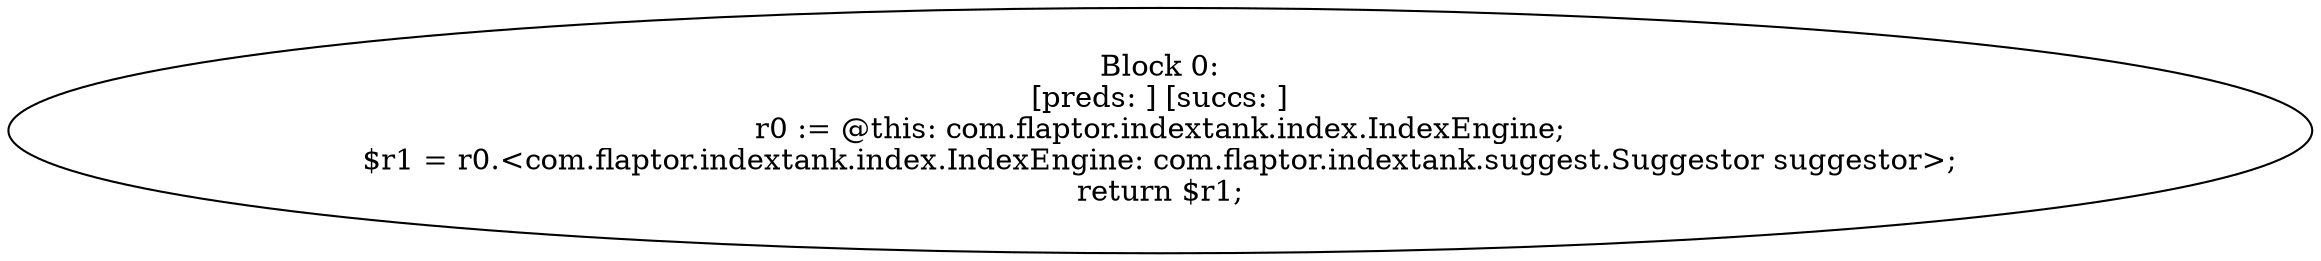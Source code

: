 digraph "unitGraph" {
    "Block 0:
[preds: ] [succs: ]
r0 := @this: com.flaptor.indextank.index.IndexEngine;
$r1 = r0.<com.flaptor.indextank.index.IndexEngine: com.flaptor.indextank.suggest.Suggestor suggestor>;
return $r1;
"
}
